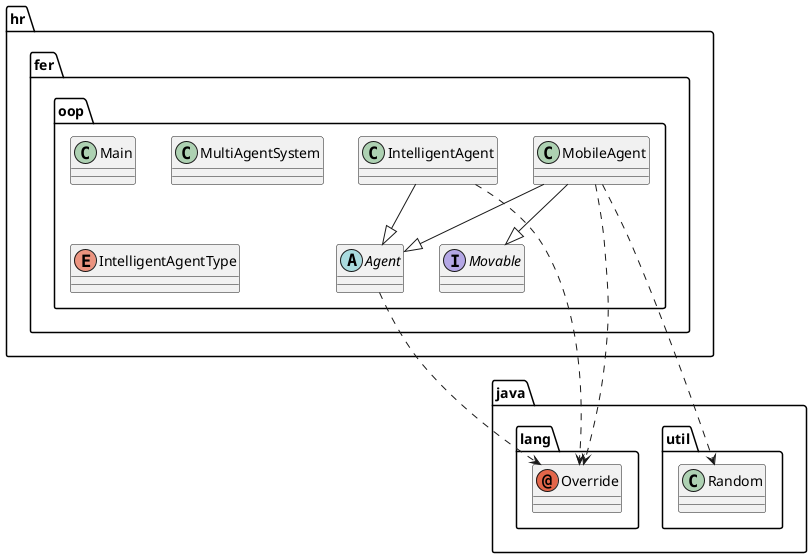 @startuml
abstract class hr.fer.oop.Agent
annotation java.lang.Override
class hr.fer.oop.IntelligentAgent
class hr.fer.oop.Main
class hr.fer.oop.MobileAgent
class hr.fer.oop.MultiAgentSystem
class java.util.Random
enum hr.fer.oop.IntelligentAgentType
interface hr.fer.oop.Movable
hr.fer.oop.Agent ..> java.lang.Override
hr.fer.oop.IntelligentAgent --|> hr.fer.oop.Agent
hr.fer.oop.IntelligentAgent ..> java.lang.Override
hr.fer.oop.MobileAgent --|> hr.fer.oop.Agent
hr.fer.oop.MobileAgent ..> java.lang.Override
hr.fer.oop.MobileAgent ..> java.util.Random
hr.fer.oop.MobileAgent --|> hr.fer.oop.Movable
@enduml